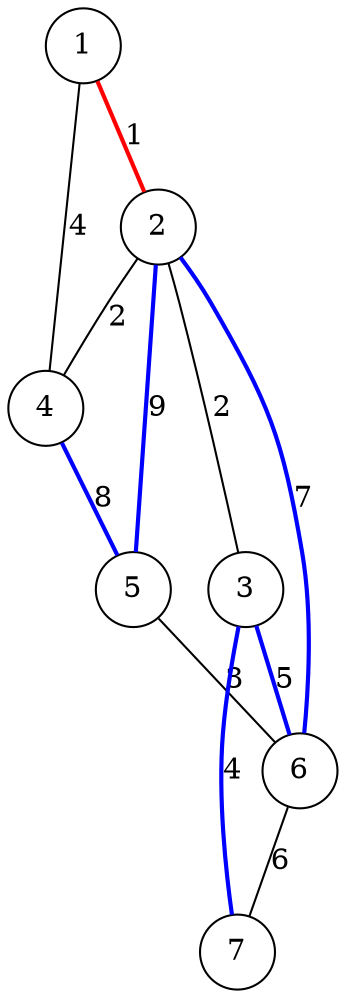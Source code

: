     graph G { 

            node [shape=circle, color=black, style=unfilled]; 

            edge [style=bold, color=blue];

            2 -- 5 [label=9];

            2 -- 6 [label=7];

            3 -- 6 [label=5];

            3 -- 7 [label=4];

            4 -- 5 [label=8];

            edge [style=bold, color=red];

            1 -- 2 [label=1];

            edge [style="", color=black];

            1 -- 4 [label=4];

            2 -- 3 [label=2];

            2 -- 4 [label=2];

            5 -- 6 [label=3];

            6 -- 7 [label=6];

    } 